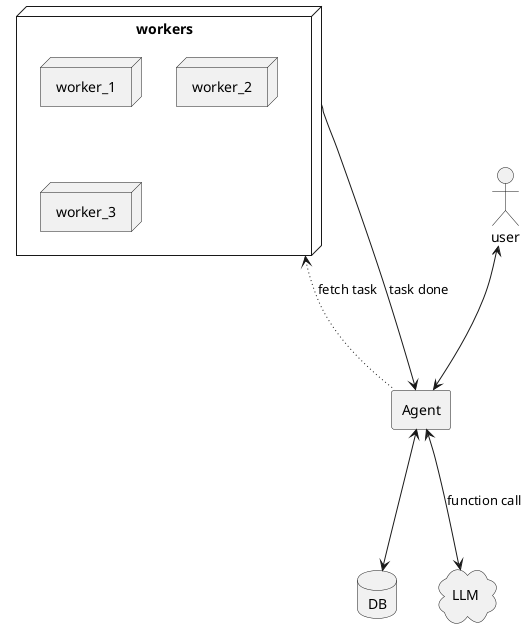 @startuml

actor user
agent Agent
database DB
cloud LLM

user <---> Agent

Agent <---> DB

Agent <---> LLM : function call

node workers {
    node worker_1
    node worker_2
    node worker_3
}

workers <~~~ Agent : fetch task
workers ----> Agent : task done

@enduml